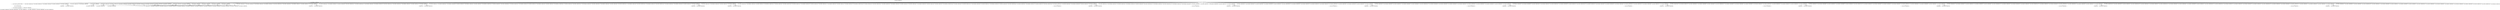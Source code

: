 digraph G {
136666204968848 [label="<class 'ir.DefinitionList'> 136666204968848" ];
136666205076208 [shape=box,label="<class 'ir.LoadImmStat'> 136666205076208" ];
136666205076064 [shape=box,label="<class 'ir.StoreStat'> 136666205076064: t0" ];
136666205076160 [shape=box,label="<class 'ir.LoadStat'> 136666205076160: x" ];
136666205076544 [shape=box,label="<class 'ir.LoadStat'> 136666205076544: x" ];
136666205076688 [shape=box,label="<class 'ir.BinStat'> 136666205076688" ];
136666205076976 [shape=box,label="<class 'ir.StoreStat'> 136666205076976: t3" ];
136666204968992 [shape=box,label="<class 'ir.StatList'> 136666204968992" ];
136666204968992 -> 136666205076208 [pos=0];
136666204968992 -> 136666205076064 [pos=1];
136666204968992 -> 136666205076160 [pos=2];
136666204968992 -> 136666205076544 [pos=3];
136666204968992 -> 136666205076688 [pos=4];
136666204968992 -> 136666205076976 [pos=5];
136666204969568 [shape=box,label="<class 'ir.Block'> 136666204969568" ];
136666204969568 -> 136666204968848;
136666204969568 -> 136666204968992;
136666204967504 [label="<class 'ir.FunctionDef'> 136666204967504: square" ];
136666204967504 -> 136666204969568;
136666209114912 [label="<class 'ir.DefinitionList'> 136666209114912" ];
136666209114912 -> 136666204967504 [pos=0];
136666205075968 [shape=box,label="<class 'ir.LoadImmStat'> 136666205075968" ];
136666205077168 [shape=box,label="<class 'ir.UnaryStat'> 136666205077168" ];
136666205077456 [shape=box,label="<class 'ir.StoreStat'> 136666205077456: t5" ];
136666205102240 [shape=box,label="<class 'ir.ReadCommand'> 136666205102240" ];
136666205102480 [shape=box,label="<class 'ir.StoreStat'> 136666205102480: t6" ];
136666205102576 [shape=box,label="<class 'ir.LoadStat'> 136666205102576: x" ];
136666205103440 [shape=box,label="<class 'ir.LoadImmStat'> 136666205103440" ];
136666205103584 [shape=box,label="<class 'ir.BinStat'> 136666205103584" ];
136666205104832 [shape=box,label="<class 'ir.BranchStat'> 136666205104832" ];
136666205104832 -> 136666205105024 [label=label2];
136666205104832 -> 136666205103680;
136666205102720 [shape=box,label="<class 'ir.LoadStat'> 136666205102720: x" ];
136666205103008 [shape=box,label="<class 'ir.PrintCommand'> 136666205103008" ];
136666205104784 [shape=box,label="<class 'ir.BranchStat'> 136666205104784" ];
136666205104784 -> 136666205104688 [label=label1];
136666205104784 -> 136666217006112;
136666205105024 [shape=box,label="<class 'ir.EmptyStat'> 136666205105024" ];
136666205103824 [shape=box,label="<class 'ir.LoadStat'> 136666205103824: x" ];
136666205104400 [shape=box,label="<class 'ir.UnaryStat'> 136666205104400" ];
136666205104448 [shape=box,label="<class 'ir.PrintCommand'> 136666205104448" ];
136666205104688 [shape=box,label="<class 'ir.EmptyStat'> 136666205104688" ];
136666205105072 [shape=box,label="<class 'ir.LoadImmStat'> 136666205105072" ];
136666205105264 [shape=box,label="<class 'ir.StoreStat'> 136666205105264: t15" ];
136666205013088 [shape=box,label="<class 'ir.EmptyStat'> 136666205013088" ];
136666204676880 [shape=box,label="<class 'ir.LoadStat'> 136666204676880: x" ];
136666204677072 [shape=box,label="<class 'ir.LoadImmStat'> 136666204677072" ];
136666204677216 [shape=box,label="<class 'ir.BinStat'> 136666204677216" ];
136666204677696 [shape=box,label="<class 'ir.BranchStat'> 136666204677696" ];
136666204677696 -> 136666204677552 [label=label4];
136666204677696 -> 136666204677312;
136666205105456 [shape=box,label="<class 'ir.BranchStat'> 136666205105456" ];
136666205105456 -> 136666217006112 [label=square];
136666205105456 -> 136666217006112;
136666205105408 [shape=box,label="<class 'ir.LoadStat'> 136666205105408: x" ];
136666205105744 [shape=box,label="<class 'ir.LoadImmStat'> 136666205105744" ];
136666205105888 [shape=box,label="<class 'ir.BinStat'> 136666205105888" ];
136666205106128 [shape=box,label="<class 'ir.StoreStat'> 136666205106128: t18" ];
136666204676256 [shape=box,label="<class 'ir.LoadStat'> 136666204676256: squ" ];
136666204676640 [shape=box,label="<class 'ir.PrintCommand'> 136666204676640" ];
136666204677648 [shape=box,label="<class 'ir.BranchStat'> 136666204677648" ];
136666204677648 -> 136666205013088 [label=label3];
136666204677648 -> 136666217006112;
136666204677552 [shape=box,label="<class 'ir.EmptyStat'> 136666204677552" ];
136666204677936 [shape=box,label="<class 'ir.LoadImmStat'> 136666204677936" ];
136666204678128 [shape=box,label="<class 'ir.StoreStat'> 136666204678128: t24" ];
136666204677888 [shape=box,label="<class 'ir.EmptyStat'> 136666204677888" ];
136666204704384 [shape=box,label="<class 'ir.LoadStat'> 136666204704384: x" ];
136666204704576 [shape=box,label="<class 'ir.LoadImmStat'> 136666204704576" ];
136666204721264 [shape=box,label="<class 'ir.BinStat'> 136666204721264" ];
136666204721648 [shape=box,label="<class 'ir.BranchStat'> 136666204721648" ];
136666204721648 -> 136666204721504 [label=label6];
136666204721648 -> 136666204721216;
136666204678272 [shape=box,label="<class 'ir.LoadStat'> 136666204678272: x" ];
136666204678464 [shape=box,label="<class 'ir.LoadStat'> 136666204678464: x" ];
136666204678800 [shape=box,label="<class 'ir.LoadImmStat'> 136666204678800" ];
136666204678944 [shape=box,label="<class 'ir.BinStat'> 136666204678944" ];
136666204679232 [shape=box,label="<class 'ir.LoadImmStat'> 136666204679232" ];
136666204679376 [shape=box,label="<class 'ir.BinStat'> 136666204679376" ];
136666204679760 [shape=box,label="<class 'ir.LoadPtrToSym'> 136666204679760: arr" ];
136666204679952 [shape=box,label="<class 'ir.BinStat'> 136666204679952" ];
136666204680000 [shape=box,label="<class 'ir.StoreStat'> 136666204680000: t25" ];
136666204700784 [shape=box,label="<class 'ir.LoadStat'> 136666204700784: x" ];
136666204701168 [shape=box,label="<class 'ir.LoadImmStat'> 136666204701168" ];
136666204701312 [shape=box,label="<class 'ir.BinStat'> 136666204701312" ];
136666204701600 [shape=box,label="<class 'ir.LoadImmStat'> 136666204701600" ];
136666204702032 [shape=box,label="<class 'ir.BinStat'> 136666204702032" ];
136666204702896 [shape=box,label="<class 'ir.LoadPtrToSym'> 136666204702896: arr" ];
136666204703136 [shape=box,label="<class 'ir.BinStat'> 136666204703136" ];
136666204703184 [shape=box,label="<class 'ir.LoadStat'> 136666204703184: t44" ];
136666204703328 [shape=box,label="<class 'ir.PrintCommand'> 136666204703328" ];
136666204703568 [shape=box,label="<class 'ir.LoadStat'> 136666204703568: x" ];
136666204703808 [shape=box,label="<class 'ir.LoadImmStat'> 136666204703808" ];
136666204703952 [shape=box,label="<class 'ir.BinStat'> 136666204703952" ];
136666204704240 [shape=box,label="<class 'ir.StoreStat'> 136666204704240: t47" ];
136666204721600 [shape=box,label="<class 'ir.BranchStat'> 136666204721600" ];
136666204721600 -> 136666204677888 [label=label5];
136666204721600 -> 136666217006112;
136666204721504 [shape=box,label="<class 'ir.EmptyStat'> 136666204721504" ];
136666204721888 [shape=box,label="<class 'ir.LoadImmStat'> 136666204721888" ];
136666204722080 [shape=box,label="<class 'ir.StoreStat'> 136666204722080: t51" ];
136666204722224 [shape=box,label="<class 'ir.LoadImmStat'> 136666204722224" ];
136666204722416 [shape=box,label="<class 'ir.StoreStat'> 136666204722416: t52" ];
136666204721840 [shape=box,label="<class 'ir.EmptyStat'> 136666204721840" ];
136666204748864 [shape=box,label="<class 'ir.LoadStat'> 136666204748864: x" ];
136666204749056 [shape=box,label="<class 'ir.LoadImmStat'> 136666204749056" ];
136666204749200 [shape=box,label="<class 'ir.BinStat'> 136666204749200" ];
136666204749680 [shape=box,label="<class 'ir.BranchStat'> 136666204749680" ];
136666204749680 -> 136666204749536 [label=label10];
136666204749680 -> 136666204749296;
136666204766320 [shape=box,label="<class 'ir.EmptyStat'> 136666204766320" ];
136666204747808 [shape=box,label="<class 'ir.LoadStat'> 136666204747808: y" ];
136666204748000 [shape=box,label="<class 'ir.LoadImmStat'> 136666204748000" ];
136666204748144 [shape=box,label="<class 'ir.BinStat'> 136666204748144" ];
136666204748624 [shape=box,label="<class 'ir.BranchStat'> 136666204748624" ];
136666204748624 -> 136666204748480 [label=label8];
136666204748624 -> 136666204748240;
136666204722560 [shape=box,label="<class 'ir.LoadStat'> 136666204722560: x" ];
136666204722944 [shape=box,label="<class 'ir.LoadImmStat'> 136666204722944" ];
136666204722704 [shape=box,label="<class 'ir.BinStat'> 136666204722704" ];
136666204723760 [shape=box,label="<class 'ir.LoadPtrToSym'> 136666204723760: arr" ];
136666204723952 [shape=box,label="<class 'ir.BinStat'> 136666204723952" ];
136666204724000 [shape=box,label="<class 'ir.LoadStat'> 136666204724000: t59" ];
136666204724144 [shape=box,label="<class 'ir.LoadStat'> 136666204724144: x" ];
136666204724480 [shape=box,label="<class 'ir.LoadImmStat'> 136666204724480" ];
136666204724624 [shape=box,label="<class 'ir.BinStat'> 136666204724624" ];
136666204724912 [shape=box,label="<class 'ir.LoadStat'> 136666204724912: y" ];
136666204725152 [shape=box,label="<class 'ir.LoadImmStat'> 136666204725152" ];
136666204741744 [shape=box,label="<class 'ir.BinStat'> 136666204741744" ];
136666204741984 [shape=box,label="<class 'ir.BinStat'> 136666204741984" ];
136666204742368 [shape=box,label="<class 'ir.LoadPtrToSym'> 136666204742368: multid" ];
136666204742560 [shape=box,label="<class 'ir.BinStat'> 136666204742560" ];
136666204742608 [shape=box,label="<class 'ir.StoreStat'> 136666204742608: t57" ];
136666204742848 [shape=box,label="<class 'ir.LoadStat'> 136666204742848: x" ];
136666204743232 [shape=box,label="<class 'ir.LoadImmStat'> 136666204743232" ];
136666204743376 [shape=box,label="<class 'ir.BinStat'> 136666204743376" ];
136666204743664 [shape=box,label="<class 'ir.LoadStat'> 136666204743664: y" ];
136666204743904 [shape=box,label="<class 'ir.LoadImmStat'> 136666204743904" ];
136666204744048 [shape=box,label="<class 'ir.BinStat'> 136666204744048" ];
136666204742944 [shape=box,label="<class 'ir.BinStat'> 136666204742944" ];
136666204745392 [shape=box,label="<class 'ir.LoadPtrToSym'> 136666204745392: multid" ];
136666204745680 [shape=box,label="<class 'ir.BinStat'> 136666204745680" ];
136666204745792 [shape=box,label="<class 'ir.LoadStat'> 136666204745792: t82" ];
136666204745936 [shape=box,label="<class 'ir.PrintCommand'> 136666204745936" ];
136666204746176 [shape=box,label="<class 'ir.LoadStat'> 136666204746176: x" ];
136666204746416 [shape=box,label="<class 'ir.LoadImmStat'> 136666204746416" ];
136666204746560 [shape=box,label="<class 'ir.BinStat'> 136666204746560" ];
136666204746848 [shape=box,label="<class 'ir.StoreStat'> 136666204746848: t85" ];
136666204746992 [shape=box,label="<class 'ir.LoadStat'> 136666204746992: y" ];
136666204747232 [shape=box,label="<class 'ir.LoadImmStat'> 136666204747232" ];
136666204747376 [shape=box,label="<class 'ir.BinStat'> 136666204747376" ];
136666204747664 [shape=box,label="<class 'ir.StoreStat'> 136666204747664: t88" ];
136666204748576 [shape=box,label="<class 'ir.BranchStat'> 136666204748576" ];
136666204748576 -> 136666204766320 [label=label7];
136666204748576 -> 136666217006112;
136666204748480 [shape=box,label="<class 'ir.EmptyStat'> 136666204748480" ];
136666204749632 [shape=box,label="<class 'ir.BranchStat'> 136666204749632" ];
136666204749632 -> 136666204721840 [label=label9];
136666204749632 -> 136666217006112;
136666204749536 [shape=box,label="<class 'ir.EmptyStat'> 136666204749536" ];
136666205031680 [label="<class 'ir.Const'> 136666205031680" ];
136666205032160 [shape=box,label="<class 'ir.AssignStat'> 136666205032160: a" ];
136666205032160 -> 136666205031680;
136666204742752 [shape=box,label="<class 'ir.EmptyStat'> 136666204742752" ];
136666204766368 [shape=box,label="<class 'ir.LoadStat'> 136666204766368: a" ];
136666204766608 [shape=box,label="<class 'ir.LoadImmStat'> 136666204766608" ];
136666204766752 [shape=box,label="<class 'ir.BinStat'> 136666204766752" ];
136666204768672 [shape=box,label="<class 'ir.BranchStat'> 136666204768672" ];
136666204768672 -> 136666204768528 [label=label13];
136666204768672 -> 136666204766848;
136666204767136 [shape=box,label="<class 'ir.LoadStat'> 136666204767136: a" ];
136666204767424 [shape=box,label="<class 'ir.PrintCommand'> 136666204767424" ];
136666204767088 [shape=box,label="<class 'ir.LoadStat'> 136666204767088: a" ];
136666204767856 [shape=box,label="<class 'ir.LoadImmStat'> 136666204767856" ];
136666204768000 [shape=box,label="<class 'ir.BinStat'> 136666204768000" ];
136666204768288 [shape=box,label="<class 'ir.StoreStat'> 136666204768288: t102" ];
136666204768768 [shape=box,label="<class 'ir.BranchStat'> 136666204768768" ];
136666204768768 -> 136666204742752 [label=label11];
136666204768768 -> 136666217006112;
136666204768528 [shape=box,label="<class 'ir.EmptyStat'> 136666204768528" ];
136666204768624 [shape=box,label="<class 'ir.LoadImmStat'> 136666204768624" ];
136666204768912 [shape=box,label="<class 'ir.StoreStat'> 136666204768912: t103" ];
136666204769104 [shape=box,label="<class 'ir.LoadImmStat'> 136666204769104" ];
136666204769488 [shape=box,label="<class 'ir.PrintCommand'> 136666204769488" ];
136666205008608 [label="<class 'ir.Const'> 136666205008608" ];
136666205009088 [shape=box,label="<class 'ir.AssignStat'> 136666205009088: i" ];
136666205009088 -> 136666205008608;
136666205013232 [shape=box,label="<class 'ir.EmptyStat'> 136666205013232" ];
136666204769728 [shape=box,label="<class 'ir.LoadStat'> 136666204769728: i" ];
136666204769968 [shape=box,label="<class 'ir.LoadImmStat'> 136666204769968" ];
136666204770112 [shape=box,label="<class 'ir.BinStat'> 136666204770112" ];
136666204796672 [shape=box,label="<class 'ir.BranchStat'> 136666204796672" ];
136666204796672 -> 136666204796528 [label=label16];
136666204796672 -> 136666204770208;
136666204795136 [shape=box,label="<class 'ir.LoadStat'> 136666204795136: i" ];
136666204795424 [shape=box,label="<class 'ir.PrintCommand'> 136666204795424" ];
136666204795088 [shape=box,label="<class 'ir.LoadStat'> 136666204795088: i" ];
136666204795856 [shape=box,label="<class 'ir.LoadImmStat'> 136666204795856" ];
136666204796000 [shape=box,label="<class 'ir.BinStat'> 136666204796000" ];
136666204796288 [shape=box,label="<class 'ir.StoreStat'> 136666204796288: t113" ];
136666204796768 [shape=box,label="<class 'ir.BranchStat'> 136666204796768" ];
136666204796768 -> 136666205013232 [label=label14];
136666204796768 -> 136666217006112;
136666204796528 [shape=box,label="<class 'ir.EmptyStat'> 136666204796528" ];
136666204796432 [shape=box,label="<class 'ir.LoadImmStat'> 136666204796432" ];
136666204797152 [shape=box,label="<class 'ir.PrintCommand'> 136666204797152" ];
136666204797344 [shape=box,label="<class 'ir.LoadImmStat'> 136666204797344" ];
136666204797728 [shape=box,label="<class 'ir.PrintCommand'> 136666204797728" ];
136666205010144 [label="<class 'ir.Const'> 136666205010144" ];
136666205010624 [shape=box,label="<class 'ir.AssignStat'> 136666205010624: j" ];
136666205010624 -> 136666205010144;
136666205012320 [shape=box,label="<class 'ir.EmptyStat'> 136666205012320" ];
136666204797968 [shape=box,label="<class 'ir.LoadStat'> 136666204797968: j" ];
136666204798208 [shape=box,label="<class 'ir.LoadImmStat'> 136666204798208" ];
136666204798352 [shape=box,label="<class 'ir.BinStat'> 136666204798352" ];
136666204603728 [shape=box,label="<class 'ir.BranchStat'> 136666204603728" ];
136666204603728 -> 136666204603584 [label=label19];
136666204603728 -> 136666204798448;
136666204798736 [shape=box,label="<class 'ir.LoadStat'> 136666204798736: j" ];
136666204602480 [shape=box,label="<class 'ir.PrintCommand'> 136666204602480" ];
136666204602720 [shape=box,label="<class 'ir.LoadStat'> 136666204602720: j" ];
136666204602912 [shape=box,label="<class 'ir.LoadImmStat'> 136666204602912" ];
136666204603056 [shape=box,label="<class 'ir.BinStat'> 136666204603056" ];
136666204603344 [shape=box,label="<class 'ir.StoreStat'> 136666204603344: t125" ];
136666204603824 [shape=box,label="<class 'ir.BranchStat'> 136666204603824" ];
136666204603824 -> 136666205012320 [label=label17];
136666204603824 -> 136666217006112;
136666204603584 [shape=box,label="<class 'ir.EmptyStat'> 136666204603584" ];
136666204603488 [shape=box,label="<class 'ir.LoadImmStat'> 136666204603488" ];
136666204604208 [shape=box,label="<class 'ir.PrintCommand'> 136666204604208" ];
136666204604400 [shape=box,label="<class 'ir.LoadImmStat'> 136666204604400" ];
136666204604784 [shape=box,label="<class 'ir.PrintCommand'> 136666204604784" ];
136666205011680 [label="<class 'ir.Const'> 136666205011680" ];
136666205036992 [shape=box,label="<class 'ir.AssignStat'> 136666205036992: k" ];
136666205036992 -> 136666205011680;
136666205012512 [shape=box,label="<class 'ir.EmptyStat'> 136666205012512" ];
136666204605024 [shape=box,label="<class 'ir.LoadStat'> 136666204605024: k" ];
136666204605264 [shape=box,label="<class 'ir.LoadImmStat'> 136666204605264" ];
136666204605408 [shape=box,label="<class 'ir.BinStat'> 136666204605408" ];
136666204755424 [shape=box,label="<class 'ir.BranchStat'> 136666204755424" ];
136666204755424 -> 136666204755280 [label=label22];
136666204755424 -> 136666204605504;
136666204605792 [shape=box,label="<class 'ir.LoadImmStat'> 136666204605792" ];
136666204606080 [shape=box,label="<class 'ir.PrintCommand'> 136666204606080" ];
136666204754080 [shape=box,label="<class 'ir.LoadStat'> 136666204754080: k" ];
136666204754176 [shape=box,label="<class 'ir.PrintCommand'> 136666204754176" ];
136666204754416 [shape=box,label="<class 'ir.LoadStat'> 136666204754416: k" ];
136666204754608 [shape=box,label="<class 'ir.LoadImmStat'> 136666204754608" ];
136666204754752 [shape=box,label="<class 'ir.BinStat'> 136666204754752" ];
136666204755040 [shape=box,label="<class 'ir.StoreStat'> 136666204755040: t139" ];
136666204755520 [shape=box,label="<class 'ir.BranchStat'> 136666204755520" ];
136666204755520 -> 136666205012512 [label=label20];
136666204755520 -> 136666217006112;
136666204755280 [shape=box,label="<class 'ir.EmptyStat'> 136666204755280" ];
136666204755184 [shape=box,label="<class 'ir.LoadImmStat'> 136666204755184" ];
136666204755904 [shape=box,label="<class 'ir.PrintCommand'> 136666204755904" ];
136666204756096 [shape=box,label="<class 'ir.LoadImmStat'> 136666204756096" ];
136666204756480 [shape=box,label="<class 'ir.PrintCommand'> 136666204756480" ];
136666205038048 [label="<class 'ir.Const'> 136666205038048" ];
136666205038528 [shape=box,label="<class 'ir.AssignStat'> 136666205038528: m" ];
136666205038528 -> 136666205038048;
136666205013376 [shape=box,label="<class 'ir.EmptyStat'> 136666205013376" ];
136666204756720 [shape=box,label="<class 'ir.LoadStat'> 136666204756720: m" ];
136666204756960 [shape=box,label="<class 'ir.LoadImmStat'> 136666204756960" ];
136666204757104 [shape=box,label="<class 'ir.BinStat'> 136666204757104" ];
136666204636208 [shape=box,label="<class 'ir.BranchStat'> 136666204636208" ];
136666204636208 -> 136666204636064 [label=label25];
136666204636208 -> 136666204757200;
136666204757488 [shape=box,label="<class 'ir.LoadStat'> 136666204757488: m" ];
136666204757776 [shape=box,label="<class 'ir.PrintCommand'> 136666204757776" ];
136666204635200 [shape=box,label="<class 'ir.LoadStat'> 136666204635200: m" ];
136666204635392 [shape=box,label="<class 'ir.LoadImmStat'> 136666204635392" ];
136666204635536 [shape=box,label="<class 'ir.BinStat'> 136666204635536" ];
136666204635824 [shape=box,label="<class 'ir.StoreStat'> 136666204635824: t151" ];
136666204636304 [shape=box,label="<class 'ir.BranchStat'> 136666204636304" ];
136666204636304 -> 136666205013376 [label=label23];
136666204636304 -> 136666217006112;
136666204636064 [shape=box,label="<class 'ir.EmptyStat'> 136666204636064" ];
136666204635968 [shape=box,label="<class 'ir.LoadImmStat'> 136666204635968" ];
136666204636688 [shape=box,label="<class 'ir.PrintCommand'> 136666204636688" ];
136666204636880 [shape=box,label="<class 'ir.LoadImmStat'> 136666204636880" ];
136666204637264 [shape=box,label="<class 'ir.PrintCommand'> 136666204637264" ];
136666205039584 [label="<class 'ir.Const'> 136666205039584" ];
136666205040064 [shape=box,label="<class 'ir.AssignStat'> 136666205040064: n" ];
136666205040064 -> 136666205039584;
136666205013424 [shape=box,label="<class 'ir.EmptyStat'> 136666205013424" ];
136666204637504 [shape=box,label="<class 'ir.LoadStat'> 136666204637504: n" ];
136666204637744 [shape=box,label="<class 'ir.LoadImmStat'> 136666204637744" ];
136666204637888 [shape=box,label="<class 'ir.BinStat'> 136666204637888" ];
136666204652160 [shape=box,label="<class 'ir.BranchStat'> 136666204652160" ];
136666204652160 -> 136666204652016 [label=label28];
136666204652160 -> 136666204637984;
136666204638272 [shape=box,label="<class 'ir.LoadStat'> 136666204638272: n" ];
136666204638560 [shape=box,label="<class 'ir.PrintCommand'> 136666204638560" ];
136666204638224 [shape=box,label="<class 'ir.LoadStat'> 136666204638224: n" ];
136666204638992 [shape=box,label="<class 'ir.LoadImmStat'> 136666204638992" ];
136666204651584 [shape=box,label="<class 'ir.BinStat'> 136666204651584" ];
136666204651776 [shape=box,label="<class 'ir.StoreStat'> 136666204651776: t163" ];
136666204652256 [shape=box,label="<class 'ir.BranchStat'> 136666204652256" ];
136666204652256 -> 136666205013424 [label=label26];
136666204652256 -> 136666217006112;
136666204652016 [shape=box,label="<class 'ir.EmptyStat'> 136666204652016" ];
136666204651920 [shape=box,label="<class 'ir.LoadImmStat'> 136666204651920" ];
136666204652640 [shape=box,label="<class 'ir.PrintCommand'> 136666204652640" ];
136666204652832 [shape=box,label="<class 'ir.LoadImmStat'> 136666204652832" ];
136666204653216 [shape=box,label="<class 'ir.PrintCommand'> 136666204653216" ];
136666205061664 [label="<class 'ir.Const'> 136666205061664" ];
136666205062144 [shape=box,label="<class 'ir.AssignStat'> 136666205062144: p" ];
136666205062144 -> 136666205061664;
136666205013520 [shape=box,label="<class 'ir.EmptyStat'> 136666205013520" ];
136666204653456 [shape=box,label="<class 'ir.LoadStat'> 136666204653456: p" ];
136666204653696 [shape=box,label="<class 'ir.LoadImmStat'> 136666204653696" ];
136666204653840 [shape=box,label="<class 'ir.BinStat'> 136666204653840" ];
136666204672208 [shape=box,label="<class 'ir.BranchStat'> 136666204672208" ];
136666204672208 -> 136666204672064 [label=label31];
136666204672208 -> 136666204653936;
136666204654224 [shape=box,label="<class 'ir.LoadStat'> 136666204654224: p" ];
136666204654512 [shape=box,label="<class 'ir.PrintCommand'> 136666204654512" ];
136666204654176 [shape=box,label="<class 'ir.LoadStat'> 136666204654176: p" ];
136666204654944 [shape=box,label="<class 'ir.LoadImmStat'> 136666204654944" ];
136666204655088 [shape=box,label="<class 'ir.BinStat'> 136666204655088" ];
136666204655376 [shape=box,label="<class 'ir.StoreStat'> 136666204655376: t175" ];
136666204672304 [shape=box,label="<class 'ir.BranchStat'> 136666204672304" ];
136666204672304 -> 136666205013520 [label=label29];
136666204672304 -> 136666217006112;
136666204672064 [shape=box,label="<class 'ir.EmptyStat'> 136666204672064" ];
136666204672592 [shape=box,label="<class 'ir.LoadImmStat'> 136666204672592" ];
136666204672688 [shape=box,label="<class 'ir.PrintCommand'> 136666204672688" ];
136666204672928 [shape=box,label="<class 'ir.LoadImmStat'> 136666204672928" ];
136666204673120 [shape=box,label="<class 'ir.StoreStat'> 136666204673120: t178" ];
136666204673216 [shape=box,label="<class 'ir.LoadImmStat'> 136666204673216" ];
136666204673600 [shape=box,label="<class 'ir.PrintCommand'> 136666204673600" ];
136666205063296 [label="<class 'ir.Const'> 136666205063296" ];
136666205064304 [shape=box,label="<class 'ir.AssignStat'> 136666205064304: q" ];
136666205064304 -> 136666205063296;
136666205014480 [shape=box,label="<class 'ir.EmptyStat'> 136666205014480" ];
136666204673840 [shape=box,label="<class 'ir.LoadStat'> 136666204673840: q" ];
136666204674080 [shape=box,label="<class 'ir.LoadImmStat'> 136666204674080" ];
136666204674224 [shape=box,label="<class 'ir.BinStat'> 136666204674224" ];
136666204816864 [shape=box,label="<class 'ir.BranchStat'> 136666204816864" ];
136666204816864 -> 136666204816720 [label=label34];
136666204816864 -> 136666204674320;
136666204674464 [shape=box,label="<class 'ir.LoadStat'> 136666204674464: sum" ];
136666204674800 [shape=box,label="<class 'ir.LoadStat'> 136666204674800: q" ];
136666204674944 [shape=box,label="<class 'ir.BinStat'> 136666204674944" ];
136666204675232 [shape=box,label="<class 'ir.StoreStat'> 136666204675232: t186" ];
136666204675328 [shape=box,label="<class 'ir.LoadStat'> 136666204675328: q" ];
136666204675712 [shape=box,label="<class 'ir.PrintCommand'> 136666204675712" ];
136666204815520 [shape=box,label="<class 'ir.LoadStat'> 136666204815520: sum" ];
136666204815616 [shape=box,label="<class 'ir.PrintCommand'> 136666204815616" ];
136666204815856 [shape=box,label="<class 'ir.LoadStat'> 136666204815856: q" ];
136666204816048 [shape=box,label="<class 'ir.LoadImmStat'> 136666204816048" ];
136666204816192 [shape=box,label="<class 'ir.BinStat'> 136666204816192" ];
136666204816480 [shape=box,label="<class 'ir.StoreStat'> 136666204816480: t193" ];
136666204816960 [shape=box,label="<class 'ir.BranchStat'> 136666204816960" ];
136666204816960 -> 136666205014480 [label=label32];
136666204816960 -> 136666217006112;
136666204816720 [shape=box,label="<class 'ir.EmptyStat'> 136666204816720" ];
136666204816624 [shape=box,label="<class 'ir.LoadStat'> 136666204816624: sum" ];
136666204817344 [shape=box,label="<class 'ir.PrintCommand'> 136666204817344" ];
136666204817536 [shape=box,label="<class 'ir.LoadImmStat'> 136666204817536" ];
136666204817920 [shape=box,label="<class 'ir.PrintCommand'> 136666204817920" ];
136666204818160 [shape=box,label="<class 'ir.LoadImmStat'> 136666204818160" ];
136666204818352 [shape=box,label="<class 'ir.StoreStat'> 136666204818352: t198" ];
136666204818448 [shape=box,label="<class 'ir.LoadImmStat'> 136666204818448" ];
136666204818832 [shape=box,label="<class 'ir.PrintCommand'> 136666204818832" ];
136666205073952 [label="<class 'ir.Const'> 136666205073952" ];
136666205074768 [shape=box,label="<class 'ir.AssignStat'> 136666205074768: r" ];
136666205074768 -> 136666205073952;
136666205013952 [shape=box,label="<class 'ir.EmptyStat'> 136666205013952" ];
136666204819072 [shape=box,label="<class 'ir.LoadStat'> 136666204819072: r" ];
136666204819312 [shape=box,label="<class 'ir.LoadImmStat'> 136666204819312" ];
136666204831808 [shape=box,label="<class 'ir.BinStat'> 136666204831808" ];
136666204834544 [shape=box,label="<class 'ir.BranchStat'> 136666204834544" ];
136666204834544 -> 136666204834400 [label=label37];
136666204834544 -> 136666204831904;
136666204832048 [shape=box,label="<class 'ir.LoadStat'> 136666204832048: x" ];
136666204832384 [shape=box,label="<class 'ir.LoadStat'> 136666204832384: r" ];
136666204832528 [shape=box,label="<class 'ir.BinStat'> 136666204832528" ];
136666204832816 [shape=box,label="<class 'ir.StoreStat'> 136666204832816: t206" ];
136666204832912 [shape=box,label="<class 'ir.LoadStat'> 136666204832912: x" ];
136666204833296 [shape=box,label="<class 'ir.PrintCommand'> 136666204833296" ];
136666204832144 [shape=box,label="<class 'ir.LoadStat'> 136666204832144: r" ];
136666204833728 [shape=box,label="<class 'ir.LoadImmStat'> 136666204833728" ];
136666204833872 [shape=box,label="<class 'ir.BinStat'> 136666204833872" ];
136666204834160 [shape=box,label="<class 'ir.StoreStat'> 136666204834160: t211" ];
136666204834640 [shape=box,label="<class 'ir.BranchStat'> 136666204834640" ];
136666204834640 -> 136666205013952 [label=label35];
136666204834640 -> 136666217006112;
136666204834400 [shape=box,label="<class 'ir.EmptyStat'> 136666204834400" ];
136666204834304 [shape=box,label="<class 'ir.LoadStat'> 136666204834304: x" ];
136666204835024 [shape=box,label="<class 'ir.PrintCommand'> 136666204835024" ];
136666204835216 [shape=box,label="<class 'ir.LoadImmStat'> 136666204835216" ];
136666204835600 [shape=box,label="<class 'ir.PrintCommand'> 136666204835600" ];
136666204969664 [shape=box,label="<class 'ir.StatList'> 136666204969664" ];
136666204969664 -> 136666205075968 [pos=0];
136666204969664 -> 136666205077168 [pos=1];
136666204969664 -> 136666205077456 [pos=2];
136666204969664 -> 136666205102240 [pos=3];
136666204969664 -> 136666205102480 [pos=4];
136666204969664 -> 136666205102576 [pos=5];
136666204969664 -> 136666205103440 [pos=6];
136666204969664 -> 136666205103584 [pos=7];
136666204969664 -> 136666205104832 [pos=8];
136666204969664 -> 136666205102720 [pos=9];
136666204969664 -> 136666205103008 [pos=10];
136666204969664 -> 136666205104784 [pos=11];
136666204969664 -> 136666205105024 [pos=12];
136666204969664 -> 136666205103824 [pos=13];
136666204969664 -> 136666205104400 [pos=14];
136666204969664 -> 136666205104448 [pos=15];
136666204969664 -> 136666205104688 [pos=16];
136666204969664 -> 136666205105072 [pos=17];
136666204969664 -> 136666205105264 [pos=18];
136666204969664 -> 136666205013088 [pos=19];
136666204969664 -> 136666204676880 [pos=20];
136666204969664 -> 136666204677072 [pos=21];
136666204969664 -> 136666204677216 [pos=22];
136666204969664 -> 136666204677696 [pos=23];
136666204969664 -> 136666205105456 [pos=24];
136666204969664 -> 136666205105408 [pos=25];
136666204969664 -> 136666205105744 [pos=26];
136666204969664 -> 136666205105888 [pos=27];
136666204969664 -> 136666205106128 [pos=28];
136666204969664 -> 136666204676256 [pos=29];
136666204969664 -> 136666204676640 [pos=30];
136666204969664 -> 136666204677648 [pos=31];
136666204969664 -> 136666204677552 [pos=32];
136666204969664 -> 136666204677936 [pos=33];
136666204969664 -> 136666204678128 [pos=34];
136666204969664 -> 136666204677888 [pos=35];
136666204969664 -> 136666204704384 [pos=36];
136666204969664 -> 136666204704576 [pos=37];
136666204969664 -> 136666204721264 [pos=38];
136666204969664 -> 136666204721648 [pos=39];
136666204969664 -> 136666204678272 [pos=40];
136666204969664 -> 136666204678464 [pos=41];
136666204969664 -> 136666204678800 [pos=42];
136666204969664 -> 136666204678944 [pos=43];
136666204969664 -> 136666204679232 [pos=44];
136666204969664 -> 136666204679376 [pos=45];
136666204969664 -> 136666204679760 [pos=46];
136666204969664 -> 136666204679952 [pos=47];
136666204969664 -> 136666204680000 [pos=48];
136666204969664 -> 136666204700784 [pos=49];
136666204969664 -> 136666204701168 [pos=50];
136666204969664 -> 136666204701312 [pos=51];
136666204969664 -> 136666204701600 [pos=52];
136666204969664 -> 136666204702032 [pos=53];
136666204969664 -> 136666204702896 [pos=54];
136666204969664 -> 136666204703136 [pos=55];
136666204969664 -> 136666204703184 [pos=56];
136666204969664 -> 136666204703328 [pos=57];
136666204969664 -> 136666204703568 [pos=58];
136666204969664 -> 136666204703808 [pos=59];
136666204969664 -> 136666204703952 [pos=60];
136666204969664 -> 136666204704240 [pos=61];
136666204969664 -> 136666204721600 [pos=62];
136666204969664 -> 136666204721504 [pos=63];
136666204969664 -> 136666204721888 [pos=64];
136666204969664 -> 136666204722080 [pos=65];
136666204969664 -> 136666204722224 [pos=66];
136666204969664 -> 136666204722416 [pos=67];
136666204969664 -> 136666204721840 [pos=68];
136666204969664 -> 136666204748864 [pos=69];
136666204969664 -> 136666204749056 [pos=70];
136666204969664 -> 136666204749200 [pos=71];
136666204969664 -> 136666204749680 [pos=72];
136666204969664 -> 136666204766320 [pos=73];
136666204969664 -> 136666204747808 [pos=74];
136666204969664 -> 136666204748000 [pos=75];
136666204969664 -> 136666204748144 [pos=76];
136666204969664 -> 136666204748624 [pos=77];
136666204969664 -> 136666204722560 [pos=78];
136666204969664 -> 136666204722944 [pos=79];
136666204969664 -> 136666204722704 [pos=80];
136666204969664 -> 136666204723760 [pos=81];
136666204969664 -> 136666204723952 [pos=82];
136666204969664 -> 136666204724000 [pos=83];
136666204969664 -> 136666204724144 [pos=84];
136666204969664 -> 136666204724480 [pos=85];
136666204969664 -> 136666204724624 [pos=86];
136666204969664 -> 136666204724912 [pos=87];
136666204969664 -> 136666204725152 [pos=88];
136666204969664 -> 136666204741744 [pos=89];
136666204969664 -> 136666204741984 [pos=90];
136666204969664 -> 136666204742368 [pos=91];
136666204969664 -> 136666204742560 [pos=92];
136666204969664 -> 136666204742608 [pos=93];
136666204969664 -> 136666204742848 [pos=94];
136666204969664 -> 136666204743232 [pos=95];
136666204969664 -> 136666204743376 [pos=96];
136666204969664 -> 136666204743664 [pos=97];
136666204969664 -> 136666204743904 [pos=98];
136666204969664 -> 136666204744048 [pos=99];
136666204969664 -> 136666204742944 [pos=100];
136666204969664 -> 136666204745392 [pos=101];
136666204969664 -> 136666204745680 [pos=102];
136666204969664 -> 136666204745792 [pos=103];
136666204969664 -> 136666204745936 [pos=104];
136666204969664 -> 136666204746176 [pos=105];
136666204969664 -> 136666204746416 [pos=106];
136666204969664 -> 136666204746560 [pos=107];
136666204969664 -> 136666204746848 [pos=108];
136666204969664 -> 136666204746992 [pos=109];
136666204969664 -> 136666204747232 [pos=110];
136666204969664 -> 136666204747376 [pos=111];
136666204969664 -> 136666204747664 [pos=112];
136666204969664 -> 136666204748576 [pos=113];
136666204969664 -> 136666204748480 [pos=114];
136666204969664 -> 136666204749632 [pos=115];
136666204969664 -> 136666204749536 [pos=116];
136666204969664 -> 136666205032160 [pos=117];
136666204969664 -> 136666204742752 [pos=118];
136666204969664 -> 136666204766368 [pos=119];
136666204969664 -> 136666204766608 [pos=120];
136666204969664 -> 136666204766752 [pos=121];
136666204969664 -> 136666204768672 [pos=122];
136666204969664 -> 136666204767136 [pos=123];
136666204969664 -> 136666204767424 [pos=124];
136666204969664 -> 136666204767088 [pos=125];
136666204969664 -> 136666204767856 [pos=126];
136666204969664 -> 136666204768000 [pos=127];
136666204969664 -> 136666204768288 [pos=128];
136666204969664 -> 136666204768768 [pos=129];
136666204969664 -> 136666204768528 [pos=130];
136666204969664 -> 136666204768624 [pos=131];
136666204969664 -> 136666204768912 [pos=132];
136666204969664 -> 136666204769104 [pos=133];
136666204969664 -> 136666204769488 [pos=134];
136666204969664 -> 136666205009088 [pos=135];
136666204969664 -> 136666205013232 [pos=136];
136666204969664 -> 136666204769728 [pos=137];
136666204969664 -> 136666204769968 [pos=138];
136666204969664 -> 136666204770112 [pos=139];
136666204969664 -> 136666204796672 [pos=140];
136666204969664 -> 136666204795136 [pos=141];
136666204969664 -> 136666204795424 [pos=142];
136666204969664 -> 136666204795088 [pos=143];
136666204969664 -> 136666204795856 [pos=144];
136666204969664 -> 136666204796000 [pos=145];
136666204969664 -> 136666204796288 [pos=146];
136666204969664 -> 136666204796768 [pos=147];
136666204969664 -> 136666204796528 [pos=148];
136666204969664 -> 136666204796432 [pos=149];
136666204969664 -> 136666204797152 [pos=150];
136666204969664 -> 136666204797344 [pos=151];
136666204969664 -> 136666204797728 [pos=152];
136666204969664 -> 136666205010624 [pos=153];
136666204969664 -> 136666205012320 [pos=154];
136666204969664 -> 136666204797968 [pos=155];
136666204969664 -> 136666204798208 [pos=156];
136666204969664 -> 136666204798352 [pos=157];
136666204969664 -> 136666204603728 [pos=158];
136666204969664 -> 136666204798736 [pos=159];
136666204969664 -> 136666204602480 [pos=160];
136666204969664 -> 136666204602720 [pos=161];
136666204969664 -> 136666204602912 [pos=162];
136666204969664 -> 136666204603056 [pos=163];
136666204969664 -> 136666204603344 [pos=164];
136666204969664 -> 136666204603824 [pos=165];
136666204969664 -> 136666204603584 [pos=166];
136666204969664 -> 136666204603488 [pos=167];
136666204969664 -> 136666204604208 [pos=168];
136666204969664 -> 136666204604400 [pos=169];
136666204969664 -> 136666204604784 [pos=170];
136666204969664 -> 136666205036992 [pos=171];
136666204969664 -> 136666205012512 [pos=172];
136666204969664 -> 136666204605024 [pos=173];
136666204969664 -> 136666204605264 [pos=174];
136666204969664 -> 136666204605408 [pos=175];
136666204969664 -> 136666204755424 [pos=176];
136666204969664 -> 136666204605792 [pos=177];
136666204969664 -> 136666204606080 [pos=178];
136666204969664 -> 136666204754080 [pos=179];
136666204969664 -> 136666204754176 [pos=180];
136666204969664 -> 136666204754416 [pos=181];
136666204969664 -> 136666204754608 [pos=182];
136666204969664 -> 136666204754752 [pos=183];
136666204969664 -> 136666204755040 [pos=184];
136666204969664 -> 136666204755520 [pos=185];
136666204969664 -> 136666204755280 [pos=186];
136666204969664 -> 136666204755184 [pos=187];
136666204969664 -> 136666204755904 [pos=188];
136666204969664 -> 136666204756096 [pos=189];
136666204969664 -> 136666204756480 [pos=190];
136666204969664 -> 136666205038528 [pos=191];
136666204969664 -> 136666205013376 [pos=192];
136666204969664 -> 136666204756720 [pos=193];
136666204969664 -> 136666204756960 [pos=194];
136666204969664 -> 136666204757104 [pos=195];
136666204969664 -> 136666204636208 [pos=196];
136666204969664 -> 136666204757488 [pos=197];
136666204969664 -> 136666204757776 [pos=198];
136666204969664 -> 136666204635200 [pos=199];
136666204969664 -> 136666204635392 [pos=200];
136666204969664 -> 136666204635536 [pos=201];
136666204969664 -> 136666204635824 [pos=202];
136666204969664 -> 136666204636304 [pos=203];
136666204969664 -> 136666204636064 [pos=204];
136666204969664 -> 136666204635968 [pos=205];
136666204969664 -> 136666204636688 [pos=206];
136666204969664 -> 136666204636880 [pos=207];
136666204969664 -> 136666204637264 [pos=208];
136666204969664 -> 136666205040064 [pos=209];
136666204969664 -> 136666205013424 [pos=210];
136666204969664 -> 136666204637504 [pos=211];
136666204969664 -> 136666204637744 [pos=212];
136666204969664 -> 136666204637888 [pos=213];
136666204969664 -> 136666204652160 [pos=214];
136666204969664 -> 136666204638272 [pos=215];
136666204969664 -> 136666204638560 [pos=216];
136666204969664 -> 136666204638224 [pos=217];
136666204969664 -> 136666204638992 [pos=218];
136666204969664 -> 136666204651584 [pos=219];
136666204969664 -> 136666204651776 [pos=220];
136666204969664 -> 136666204652256 [pos=221];
136666204969664 -> 136666204652016 [pos=222];
136666204969664 -> 136666204651920 [pos=223];
136666204969664 -> 136666204652640 [pos=224];
136666204969664 -> 136666204652832 [pos=225];
136666204969664 -> 136666204653216 [pos=226];
136666204969664 -> 136666205062144 [pos=227];
136666204969664 -> 136666205013520 [pos=228];
136666204969664 -> 136666204653456 [pos=229];
136666204969664 -> 136666204653696 [pos=230];
136666204969664 -> 136666204653840 [pos=231];
136666204969664 -> 136666204672208 [pos=232];
136666204969664 -> 136666204654224 [pos=233];
136666204969664 -> 136666204654512 [pos=234];
136666204969664 -> 136666204654176 [pos=235];
136666204969664 -> 136666204654944 [pos=236];
136666204969664 -> 136666204655088 [pos=237];
136666204969664 -> 136666204655376 [pos=238];
136666204969664 -> 136666204672304 [pos=239];
136666204969664 -> 136666204672064 [pos=240];
136666204969664 -> 136666204672592 [pos=241];
136666204969664 -> 136666204672688 [pos=242];
136666204969664 -> 136666204672928 [pos=243];
136666204969664 -> 136666204673120 [pos=244];
136666204969664 -> 136666204673216 [pos=245];
136666204969664 -> 136666204673600 [pos=246];
136666204969664 -> 136666205064304 [pos=247];
136666204969664 -> 136666205014480 [pos=248];
136666204969664 -> 136666204673840 [pos=249];
136666204969664 -> 136666204674080 [pos=250];
136666204969664 -> 136666204674224 [pos=251];
136666204969664 -> 136666204816864 [pos=252];
136666204969664 -> 136666204674464 [pos=253];
136666204969664 -> 136666204674800 [pos=254];
136666204969664 -> 136666204674944 [pos=255];
136666204969664 -> 136666204675232 [pos=256];
136666204969664 -> 136666204675328 [pos=257];
136666204969664 -> 136666204675712 [pos=258];
136666204969664 -> 136666204815520 [pos=259];
136666204969664 -> 136666204815616 [pos=260];
136666204969664 -> 136666204815856 [pos=261];
136666204969664 -> 136666204816048 [pos=262];
136666204969664 -> 136666204816192 [pos=263];
136666204969664 -> 136666204816480 [pos=264];
136666204969664 -> 136666204816960 [pos=265];
136666204969664 -> 136666204816720 [pos=266];
136666204969664 -> 136666204816624 [pos=267];
136666204969664 -> 136666204817344 [pos=268];
136666204969664 -> 136666204817536 [pos=269];
136666204969664 -> 136666204817920 [pos=270];
136666204969664 -> 136666204818160 [pos=271];
136666204969664 -> 136666204818352 [pos=272];
136666204969664 -> 136666204818448 [pos=273];
136666204969664 -> 136666204818832 [pos=274];
136666204969664 -> 136666205074768 [pos=275];
136666204969664 -> 136666205013952 [pos=276];
136666204969664 -> 136666204819072 [pos=277];
136666204969664 -> 136666204819312 [pos=278];
136666204969664 -> 136666204831808 [pos=279];
136666204969664 -> 136666204834544 [pos=280];
136666204969664 -> 136666204832048 [pos=281];
136666204969664 -> 136666204832384 [pos=282];
136666204969664 -> 136666204832528 [pos=283];
136666204969664 -> 136666204832816 [pos=284];
136666204969664 -> 136666204832912 [pos=285];
136666204969664 -> 136666204833296 [pos=286];
136666204969664 -> 136666204832144 [pos=287];
136666204969664 -> 136666204833728 [pos=288];
136666204969664 -> 136666204833872 [pos=289];
136666204969664 -> 136666204834160 [pos=290];
136666204969664 -> 136666204834640 [pos=291];
136666204969664 -> 136666204834400 [pos=292];
136666204969664 -> 136666204834304 [pos=293];
136666204969664 -> 136666204835024 [pos=294];
136666204969664 -> 136666204835216 [pos=295];
136666204969664 -> 136666204835600 [pos=296];
136666205075776 [shape=box,label="<class 'ir.Block'> 136666205075776" ];
136666205075776 -> 136666209114912;
136666205075776 -> 136666204969664;
}
